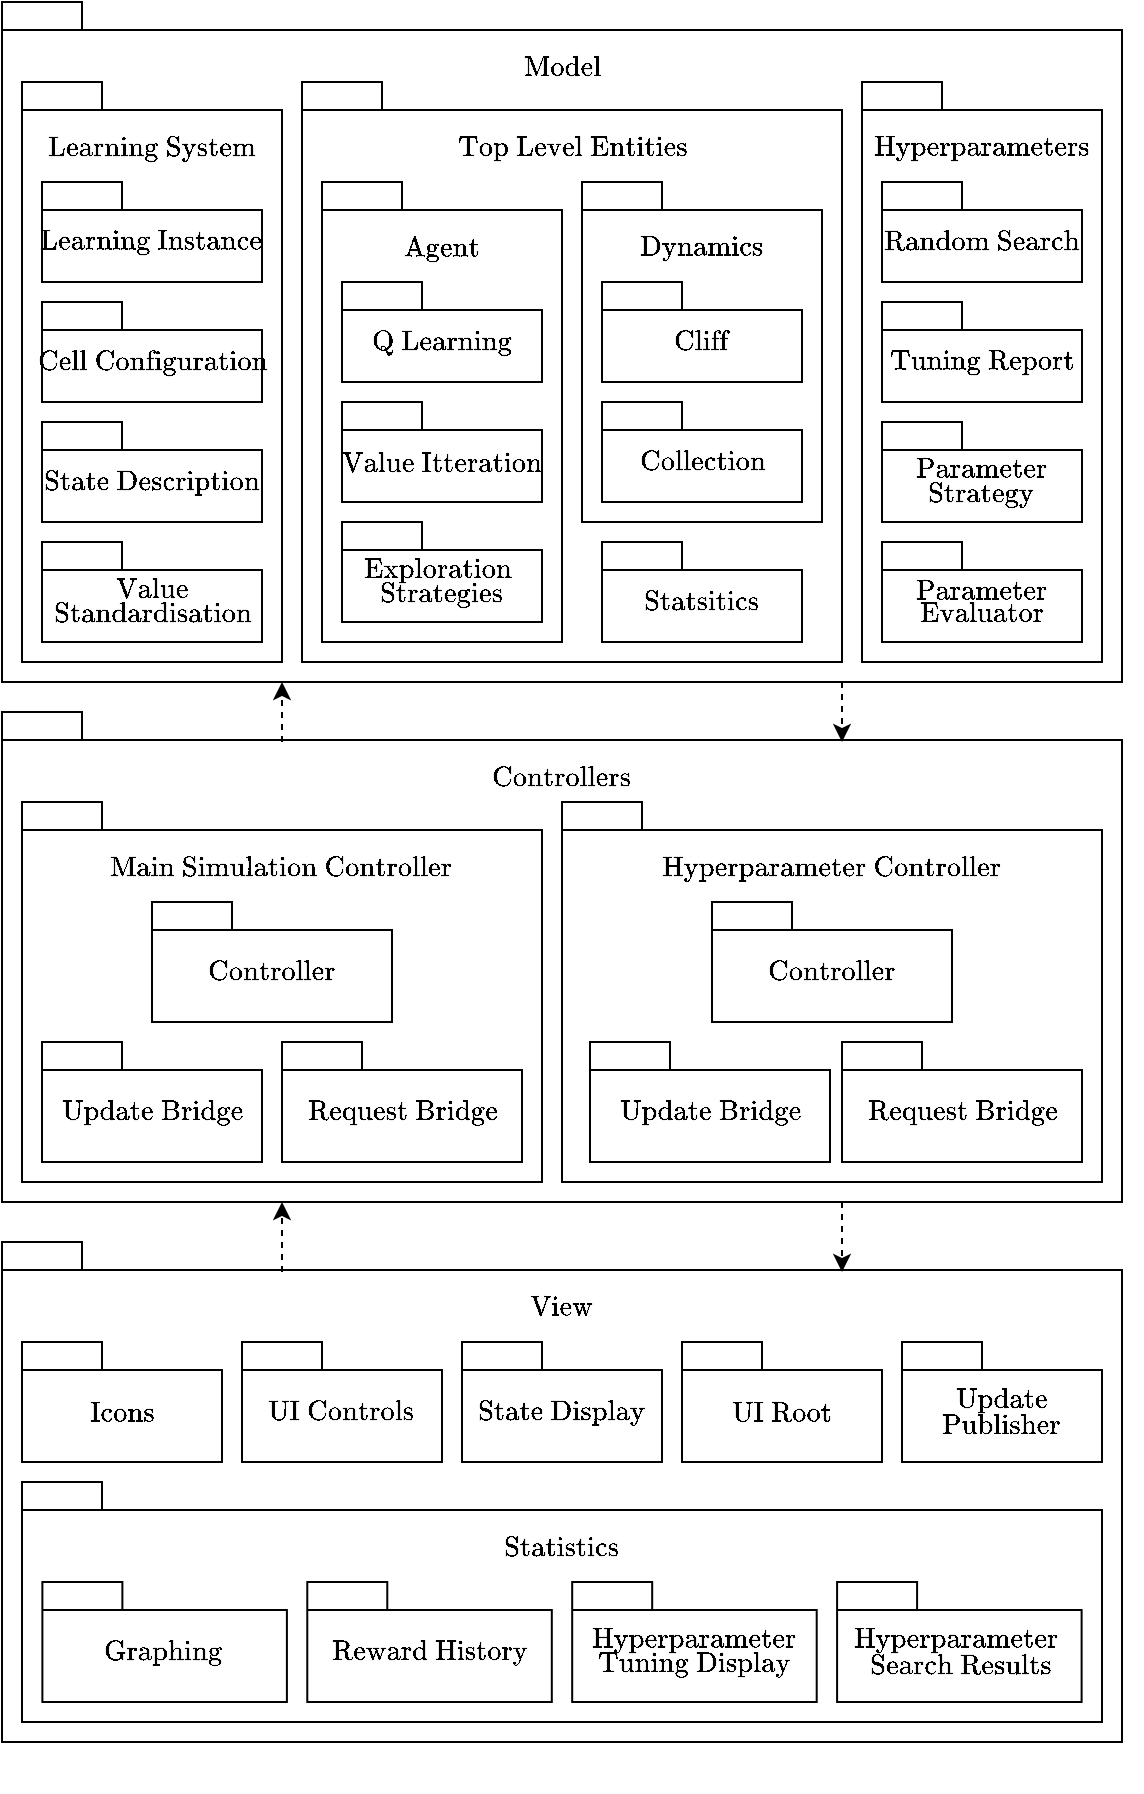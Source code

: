 <mxfile version="24.0.8" type="device">
  <diagram name="Page-1" id="wJGNGlGLGryh5FVE0DV0">
    <mxGraphModel dx="875" dy="435" grid="1" gridSize="10" guides="1" tooltips="1" connect="1" arrows="1" fold="1" page="1" pageScale="1" pageWidth="827" pageHeight="1169" math="1" shadow="0">
      <root>
        <mxCell id="0" />
        <mxCell id="1" parent="0" />
        <mxCell id="5PmK4teZUdxC12lWAF6--23" value="" style="group" vertex="1" connectable="0" parent="1">
          <mxGeometry x="120" y="585" width="570" height="355" as="geometry" />
        </mxCell>
        <mxCell id="Wkk44jnYCchDylwFseUj-6" value="&lt;p style=&quot;line-height: 100%;&quot;&gt;&lt;font style=&quot;font-size: 12px;&quot;&gt;\(\text{Controllers}\)&lt;/font&gt;&lt;/p&gt;" style="shape=folder;fontStyle=1;spacingTop=10;tabWidth=40;tabHeight=14;tabPosition=left;html=1;whiteSpace=wrap;align=center;verticalAlign=top;fontSize=10;" parent="5PmK4teZUdxC12lWAF6--23" vertex="1">
          <mxGeometry width="560" height="245" as="geometry" />
        </mxCell>
        <mxCell id="5PmK4teZUdxC12lWAF6--21" value="" style="group" vertex="1" connectable="0" parent="5PmK4teZUdxC12lWAF6--23">
          <mxGeometry x="280" y="45" width="280" height="210" as="geometry" />
        </mxCell>
        <mxCell id="5PmK4teZUdxC12lWAF6--11" value="&lt;p style=&quot;line-height: 100%;&quot;&gt;&lt;font style=&quot;font-size: 12px;&quot;&gt;\(\text{Hyperparameter Controller}\)&lt;/font&gt;&lt;/p&gt;" style="shape=folder;fontStyle=1;spacingTop=10;tabWidth=40;tabHeight=14;tabPosition=left;html=1;whiteSpace=wrap;align=center;verticalAlign=top;fontSize=10;" vertex="1" parent="5PmK4teZUdxC12lWAF6--21">
          <mxGeometry width="270" height="190" as="geometry" />
        </mxCell>
        <mxCell id="5PmK4teZUdxC12lWAF6--12" value="&lt;p style=&quot;line-height: 100%;&quot;&gt;&lt;span style=&quot;font-size: 12px;&quot;&gt;\(\text{Controller}\)&lt;/span&gt;&lt;br&gt;&lt;/p&gt;" style="shape=folder;fontStyle=1;spacingTop=10;tabWidth=40;tabHeight=14;tabPosition=left;html=1;whiteSpace=wrap;align=center;verticalAlign=middle;fontSize=10;" vertex="1" parent="5PmK4teZUdxC12lWAF6--21">
          <mxGeometry x="74.998" y="50" width="120" height="60" as="geometry" />
        </mxCell>
        <mxCell id="5PmK4teZUdxC12lWAF6--13" value="&lt;p style=&quot;line-height: 100%;&quot;&gt;&lt;span style=&quot;font-size: 12px;&quot;&gt;\(\text{Request Bridge}\)&lt;/span&gt;&lt;br&gt;&lt;/p&gt;" style="shape=folder;fontStyle=1;spacingTop=10;tabWidth=40;tabHeight=14;tabPosition=left;html=1;whiteSpace=wrap;align=center;verticalAlign=middle;fontSize=10;" vertex="1" parent="5PmK4teZUdxC12lWAF6--21">
          <mxGeometry x="140.002" y="120" width="120" height="60" as="geometry" />
        </mxCell>
        <mxCell id="5PmK4teZUdxC12lWAF6--14" value="&lt;p style=&quot;line-height: 100%;&quot;&gt;&lt;span style=&quot;font-size: 12px;&quot;&gt;\(\text{Update Bridge}\)&lt;/span&gt;&lt;br&gt;&lt;/p&gt;" style="shape=folder;fontStyle=1;spacingTop=10;tabWidth=40;tabHeight=14;tabPosition=left;html=1;whiteSpace=wrap;align=center;verticalAlign=middle;fontSize=10;" vertex="1" parent="5PmK4teZUdxC12lWAF6--21">
          <mxGeometry x="13.993" y="120" width="120" height="60" as="geometry" />
        </mxCell>
        <mxCell id="5PmK4teZUdxC12lWAF6--20" value="" style="group" vertex="1" connectable="0" parent="5PmK4teZUdxC12lWAF6--23">
          <mxGeometry y="45" width="570" height="310" as="geometry" />
        </mxCell>
        <mxCell id="5PmK4teZUdxC12lWAF6--16" value="&lt;p style=&quot;line-height: 100%;&quot;&gt;&lt;font style=&quot;font-size: 12px;&quot;&gt;\(\text{Main Simulation Controller}\)&lt;/font&gt;&lt;/p&gt;" style="shape=folder;fontStyle=1;spacingTop=10;tabWidth=40;tabHeight=14;tabPosition=left;html=1;whiteSpace=wrap;align=center;verticalAlign=top;fontSize=10;" vertex="1" parent="5PmK4teZUdxC12lWAF6--20">
          <mxGeometry x="10" width="260" height="190" as="geometry" />
        </mxCell>
        <mxCell id="5PmK4teZUdxC12lWAF6--17" value="&lt;p style=&quot;line-height: 100%;&quot;&gt;&lt;span style=&quot;font-size: 12px;&quot;&gt;\(\text{Controller}\)&lt;/span&gt;&lt;br&gt;&lt;/p&gt;" style="shape=folder;fontStyle=1;spacingTop=10;tabWidth=40;tabHeight=14;tabPosition=left;html=1;whiteSpace=wrap;align=center;verticalAlign=middle;fontSize=10;" vertex="1" parent="5PmK4teZUdxC12lWAF6--20">
          <mxGeometry x="74.998" y="50" width="120" height="60" as="geometry" />
        </mxCell>
        <mxCell id="5PmK4teZUdxC12lWAF6--18" value="&lt;p style=&quot;line-height: 100%;&quot;&gt;&lt;span style=&quot;font-size: 12px;&quot;&gt;\(\text{Request Bridge}\)&lt;/span&gt;&lt;br&gt;&lt;/p&gt;" style="shape=folder;fontStyle=1;spacingTop=10;tabWidth=40;tabHeight=14;tabPosition=left;html=1;whiteSpace=wrap;align=center;verticalAlign=middle;fontSize=10;" vertex="1" parent="5PmK4teZUdxC12lWAF6--20">
          <mxGeometry x="140.002" y="120" width="120" height="60" as="geometry" />
        </mxCell>
        <mxCell id="5PmK4teZUdxC12lWAF6--19" value="&lt;p style=&quot;line-height: 100%;&quot;&gt;&lt;span style=&quot;font-size: 12px;&quot;&gt;\(\text{Update Bridge}\)&lt;/span&gt;&lt;br&gt;&lt;/p&gt;" style="shape=folder;fontStyle=1;spacingTop=10;tabWidth=40;tabHeight=14;tabPosition=left;html=1;whiteSpace=wrap;align=center;verticalAlign=middle;fontSize=10;" vertex="1" parent="5PmK4teZUdxC12lWAF6--20">
          <mxGeometry x="20" y="120" width="110" height="60" as="geometry" />
        </mxCell>
        <mxCell id="5PmK4teZUdxC12lWAF6--28" value="" style="rounded=0;whiteSpace=wrap;html=1;fillColor=none;strokeColor=none;" vertex="1" parent="5PmK4teZUdxC12lWAF6--23">
          <mxGeometry y="15" width="560" height="225" as="geometry" />
        </mxCell>
        <mxCell id="Wkk44jnYCchDylwFseUj-5" value="&lt;p style=&quot;line-height: 100%;&quot;&gt;&lt;font style=&quot;font-size: 12px;&quot;&gt;\(\text{Model}\)&lt;/font&gt;&lt;/p&gt;" style="shape=folder;fontStyle=1;spacingTop=10;tabWidth=40;tabHeight=14;tabPosition=left;html=1;whiteSpace=wrap;align=center;verticalAlign=top;fontSize=10;" parent="1" vertex="1">
          <mxGeometry x="120" y="230" width="560" height="340" as="geometry" />
        </mxCell>
        <mxCell id="5PmK4teZUdxC12lWAF6--5" value="" style="group" vertex="1" connectable="0" parent="1">
          <mxGeometry x="120" y="850" width="560" height="275" as="geometry" />
        </mxCell>
        <mxCell id="5PmK4teZUdxC12lWAF6--27" value="" style="rounded=0;whiteSpace=wrap;html=1;fillColor=none;strokeColor=none;" vertex="1" parent="5PmK4teZUdxC12lWAF6--5">
          <mxGeometry y="15" width="560" height="260" as="geometry" />
        </mxCell>
        <mxCell id="Wkk44jnYCchDylwFseUj-2" value="&lt;p style=&quot;line-height: 100%;&quot;&gt;&lt;font style=&quot;font-size: 12px;&quot;&gt;\(\text{View}\)&lt;/font&gt;&lt;/p&gt;" style="shape=folder;fontStyle=1;spacingTop=10;tabWidth=40;tabHeight=14;tabPosition=left;html=1;whiteSpace=wrap;align=center;verticalAlign=top;fontSize=10;" parent="5PmK4teZUdxC12lWAF6--5" vertex="1">
          <mxGeometry width="560" height="250" as="geometry" />
        </mxCell>
        <mxCell id="Wkk44jnYCchDylwFseUj-7" value="&lt;p style=&quot;line-height: 100%;&quot;&gt;&lt;font style=&quot;font-size: 12px;&quot;&gt;\(\text{UI Controls}\)&lt;/font&gt;&lt;/p&gt;" style="shape=folder;fontStyle=1;spacingTop=10;tabWidth=40;tabHeight=14;tabPosition=left;html=1;whiteSpace=wrap;align=center;verticalAlign=middle;fontSize=10;" parent="5PmK4teZUdxC12lWAF6--5" vertex="1">
          <mxGeometry x="120" y="50" width="100" height="60" as="geometry" />
        </mxCell>
        <mxCell id="Wkk44jnYCchDylwFseUj-8" value="&lt;p style=&quot;line-height: 100%;&quot;&gt;&lt;font style=&quot;font-size: 12px;&quot;&gt;\(\text{Icons}\)&lt;/font&gt;&lt;/p&gt;" style="shape=folder;fontStyle=1;spacingTop=10;tabWidth=40;tabHeight=14;tabPosition=left;html=1;whiteSpace=wrap;align=center;verticalAlign=middle;fontSize=10;" parent="5PmK4teZUdxC12lWAF6--5" vertex="1">
          <mxGeometry x="10" y="50" width="100" height="60" as="geometry" />
        </mxCell>
        <mxCell id="Wkk44jnYCchDylwFseUj-9" value="&lt;p style=&quot;line-height: 100%;&quot;&gt;&lt;font style=&quot;font-size: 12px;&quot;&gt;\(\text{State Display}\)&lt;/font&gt;&lt;/p&gt;" style="shape=folder;fontStyle=1;spacingTop=10;tabWidth=40;tabHeight=14;tabPosition=left;html=1;whiteSpace=wrap;align=center;verticalAlign=middle;fontSize=10;" parent="5PmK4teZUdxC12lWAF6--5" vertex="1">
          <mxGeometry x="230" y="50" width="100" height="60" as="geometry" />
        </mxCell>
        <mxCell id="Wkk44jnYCchDylwFseUj-18" value="&lt;p style=&quot;line-height: 100%;&quot;&gt;&lt;font style=&quot;font-size: 12px;&quot;&gt;\(\text{Update}\)&lt;/font&gt;&lt;span style=&quot;font-size: 12px; background-color: initial;&quot;&gt;\(\text{Publisher}\)&lt;/span&gt;&lt;/p&gt;" style="shape=folder;fontStyle=1;spacingTop=10;tabWidth=40;tabHeight=14;tabPosition=left;html=1;whiteSpace=wrap;align=center;verticalAlign=middle;fontSize=10;" parent="5PmK4teZUdxC12lWAF6--5" vertex="1">
          <mxGeometry x="450" y="50" width="100" height="60" as="geometry" />
        </mxCell>
        <mxCell id="Wkk44jnYCchDylwFseUj-19" value="&lt;p style=&quot;line-height: 100%;&quot;&gt;&lt;font style=&quot;font-size: 12px;&quot;&gt;\(\text{UI Root}\)&lt;/font&gt;&lt;/p&gt;" style="shape=folder;fontStyle=1;spacingTop=10;tabWidth=40;tabHeight=14;tabPosition=left;html=1;whiteSpace=wrap;align=center;verticalAlign=middle;fontSize=10;" parent="5PmK4teZUdxC12lWAF6--5" vertex="1">
          <mxGeometry x="340" y="50" width="100" height="60" as="geometry" />
        </mxCell>
        <mxCell id="5PmK4teZUdxC12lWAF6--4" value="" style="group" vertex="1" connectable="0" parent="5PmK4teZUdxC12lWAF6--5">
          <mxGeometry x="10" y="120" width="540" height="120" as="geometry" />
        </mxCell>
        <mxCell id="Wkk44jnYCchDylwFseUj-11" value="&lt;p style=&quot;line-height: 100%;&quot;&gt;&lt;font style=&quot;font-size: 12px;&quot;&gt;\(\text{Statistics}\)&lt;/font&gt;&lt;/p&gt;" style="shape=folder;fontStyle=1;spacingTop=10;tabWidth=40;tabHeight=14;tabPosition=left;html=1;whiteSpace=wrap;align=center;verticalAlign=top;fontSize=10;container=0;" parent="5PmK4teZUdxC12lWAF6--4" vertex="1">
          <mxGeometry width="540" height="120" as="geometry" />
        </mxCell>
        <mxCell id="Wkk44jnYCchDylwFseUj-10" value="&lt;p style=&quot;line-height: 100%;&quot;&gt;&lt;font style=&quot;font-size: 12px;&quot;&gt;\(\text{Reward History}\)&lt;/font&gt;&lt;/p&gt;" style="shape=folder;fontStyle=1;spacingTop=10;tabWidth=40;tabHeight=14;tabPosition=left;html=1;whiteSpace=wrap;align=center;verticalAlign=middle;fontSize=10;container=0;" parent="5PmK4teZUdxC12lWAF6--4" vertex="1">
          <mxGeometry x="142.642" y="50" width="122.264" height="60" as="geometry" />
        </mxCell>
        <mxCell id="Wkk44jnYCchDylwFseUj-12" value="&lt;p style=&quot;line-height: 100%;&quot;&gt;&lt;font style=&quot;font-size: 12px;&quot;&gt;\(\text{Hyperparameter}\)&lt;/font&gt;&lt;span style=&quot;background-color: initial; font-size: 12px;&quot;&gt;\(\text{Tuning Display}\)&lt;/span&gt;&lt;br&gt;&lt;/p&gt;" style="shape=folder;fontStyle=1;spacingTop=10;tabWidth=40;tabHeight=14;tabPosition=left;html=1;whiteSpace=wrap;align=center;verticalAlign=middle;fontSize=10;container=0;" parent="5PmK4teZUdxC12lWAF6--4" vertex="1">
          <mxGeometry x="275.093" y="50" width="122.264" height="60" as="geometry" />
        </mxCell>
        <mxCell id="Wkk44jnYCchDylwFseUj-14" value="&lt;p style=&quot;line-height: 100%;&quot;&gt;&lt;font style=&quot;font-size: 12px;&quot;&gt;\(\text{Hyperparameter}\)&amp;nbsp;&lt;/font&gt;&lt;span style=&quot;background-color: initial;&quot;&gt;&lt;span style=&quot;font-size: 12px;&quot;&gt;\(\text{Search Results}\)&lt;/span&gt;&lt;/span&gt;&lt;/p&gt;" style="shape=folder;fontStyle=1;spacingTop=10;tabWidth=40;tabHeight=14;tabPosition=left;html=1;whiteSpace=wrap;align=center;verticalAlign=middle;fontSize=10;container=0;" parent="5PmK4teZUdxC12lWAF6--4" vertex="1">
          <mxGeometry x="407.547" y="50" width="122.264" height="60" as="geometry" />
        </mxCell>
        <mxCell id="Wkk44jnYCchDylwFseUj-15" value="&lt;p style=&quot;line-height: 100%;&quot;&gt;&lt;font style=&quot;font-size: 12px;&quot;&gt;\(\text{Graphing}\)&lt;/font&gt;&lt;/p&gt;" style="shape=folder;fontStyle=1;spacingTop=10;tabWidth=40;tabHeight=14;tabPosition=left;html=1;whiteSpace=wrap;align=center;verticalAlign=middle;fontSize=10;container=0;" parent="5PmK4teZUdxC12lWAF6--4" vertex="1">
          <mxGeometry x="10.189" y="50" width="122.264" height="60" as="geometry" />
        </mxCell>
        <mxCell id="5PmK4teZUdxC12lWAF6--24" value="" style="endArrow=classic;html=1;rounded=0;dashed=1;entryX=0.25;entryY=1;entryDx=0;entryDy=0;entryPerimeter=0;exitX=0.25;exitY=0;exitDx=0;exitDy=0;" edge="1" parent="1" source="5PmK4teZUdxC12lWAF6--27" target="Wkk44jnYCchDylwFseUj-6">
          <mxGeometry width="50" height="50" relative="1" as="geometry">
            <mxPoint x="195" y="890" as="sourcePoint" />
            <mxPoint x="400" y="810" as="targetPoint" />
          </mxGeometry>
        </mxCell>
        <mxCell id="5PmK4teZUdxC12lWAF6--25" value="" style="endArrow=classic;html=1;rounded=0;dashed=1;exitX=0.75;exitY=1;exitDx=0;exitDy=0;exitPerimeter=0;entryX=0.75;entryY=0;entryDx=0;entryDy=0;" edge="1" parent="1" source="Wkk44jnYCchDylwFseUj-6" target="5PmK4teZUdxC12lWAF6--27">
          <mxGeometry width="50" height="50" relative="1" as="geometry">
            <mxPoint x="206" y="875" as="sourcePoint" />
            <mxPoint x="205" y="830" as="targetPoint" />
          </mxGeometry>
        </mxCell>
        <mxCell id="5PmK4teZUdxC12lWAF6--29" value="" style="endArrow=classic;html=1;rounded=0;dashed=1;entryX=0.25;entryY=1;entryDx=0;entryDy=0;entryPerimeter=0;exitX=0.25;exitY=0;exitDx=0;exitDy=0;" edge="1" parent="1" source="5PmK4teZUdxC12lWAF6--28" target="Wkk44jnYCchDylwFseUj-5">
          <mxGeometry width="50" height="50" relative="1" as="geometry">
            <mxPoint x="320" y="850" as="sourcePoint" />
            <mxPoint x="270" y="840" as="targetPoint" />
          </mxGeometry>
        </mxCell>
        <mxCell id="5PmK4teZUdxC12lWAF6--30" value="" style="endArrow=classic;html=1;rounded=0;dashed=1;exitX=0.75;exitY=1;exitDx=0;exitDy=0;exitPerimeter=0;entryX=0.75;entryY=0;entryDx=0;entryDy=0;" edge="1" parent="1" source="Wkk44jnYCchDylwFseUj-5" target="5PmK4teZUdxC12lWAF6--28">
          <mxGeometry width="50" height="50" relative="1" as="geometry">
            <mxPoint x="550" y="840" as="sourcePoint" />
            <mxPoint x="550" y="875" as="targetPoint" />
          </mxGeometry>
        </mxCell>
        <mxCell id="5PmK4teZUdxC12lWAF6--46" value="" style="group" vertex="1" connectable="0" parent="1">
          <mxGeometry x="270" y="270" width="270" height="290" as="geometry" />
        </mxCell>
        <mxCell id="5PmK4teZUdxC12lWAF6--45" value="&lt;p style=&quot;line-height: 100%;&quot;&gt;&lt;font style=&quot;font-size: 12px;&quot;&gt;\(\text{Top Level Entities}\)&lt;/font&gt;&lt;/p&gt;" style="shape=folder;fontStyle=1;spacingTop=10;tabWidth=40;tabHeight=14;tabPosition=left;html=1;whiteSpace=wrap;align=center;verticalAlign=top;fontSize=10;" vertex="1" parent="5PmK4teZUdxC12lWAF6--46">
          <mxGeometry width="270" height="290" as="geometry" />
        </mxCell>
        <mxCell id="5PmK4teZUdxC12lWAF6--37" value="&lt;p style=&quot;line-height: 100%;&quot;&gt;&lt;font style=&quot;font-size: 12px;&quot;&gt;\(\text{Agent}\)&lt;/font&gt;&lt;/p&gt;" style="shape=folder;fontStyle=1;spacingTop=10;tabWidth=40;tabHeight=14;tabPosition=left;html=1;whiteSpace=wrap;align=center;verticalAlign=top;fontSize=10;" vertex="1" parent="5PmK4teZUdxC12lWAF6--46">
          <mxGeometry x="10" y="50" width="120" height="230" as="geometry" />
        </mxCell>
        <mxCell id="5PmK4teZUdxC12lWAF6--38" value="&lt;p style=&quot;line-height: 100%;&quot;&gt;&lt;font style=&quot;font-size: 12px;&quot;&gt;\(\text{Dynamics}\)&lt;/font&gt;&lt;/p&gt;" style="shape=folder;fontStyle=1;spacingTop=10;tabWidth=40;tabHeight=14;tabPosition=left;html=1;whiteSpace=wrap;align=center;verticalAlign=top;fontSize=10;" vertex="1" parent="5PmK4teZUdxC12lWAF6--46">
          <mxGeometry x="140" y="50" width="120" height="170" as="geometry" />
        </mxCell>
        <mxCell id="5PmK4teZUdxC12lWAF6--39" value="&lt;p style=&quot;line-height: 100%;&quot;&gt;&lt;font style=&quot;font-size: 12px;&quot;&gt;\(\text{Q Learning}\)&lt;/font&gt;&lt;/p&gt;" style="shape=folder;fontStyle=1;spacingTop=10;tabWidth=40;tabHeight=14;tabPosition=left;html=1;whiteSpace=wrap;align=center;verticalAlign=middle;fontSize=10;" vertex="1" parent="5PmK4teZUdxC12lWAF6--46">
          <mxGeometry x="20" y="100" width="100" height="50" as="geometry" />
        </mxCell>
        <mxCell id="5PmK4teZUdxC12lWAF6--40" value="&lt;p style=&quot;line-height: 100%;&quot;&gt;&lt;font style=&quot;font-size: 12px;&quot;&gt;\(\text{Value Itteration}\)&lt;/font&gt;&lt;/p&gt;" style="shape=folder;fontStyle=1;spacingTop=10;tabWidth=40;tabHeight=14;tabPosition=left;html=1;whiteSpace=wrap;align=center;verticalAlign=middle;fontSize=10;" vertex="1" parent="5PmK4teZUdxC12lWAF6--46">
          <mxGeometry x="20" y="160" width="100" height="50" as="geometry" />
        </mxCell>
        <mxCell id="5PmK4teZUdxC12lWAF6--41" value="&lt;p style=&quot;line-height: 100%;&quot;&gt;&lt;font style=&quot;font-size: 12px;&quot;&gt;\(\text{Exploration }\)&lt;/font&gt;&lt;span style=&quot;background-color: initial;&quot;&gt;&lt;span style=&quot;font-size: 12px;&quot;&gt;\(\text{Strategies}\)&lt;/span&gt;&lt;/span&gt;&lt;/p&gt;" style="shape=folder;fontStyle=1;spacingTop=10;tabWidth=40;tabHeight=14;tabPosition=left;html=1;whiteSpace=wrap;align=center;verticalAlign=middle;fontSize=10;" vertex="1" parent="5PmK4teZUdxC12lWAF6--46">
          <mxGeometry x="20" y="220" width="100" height="50" as="geometry" />
        </mxCell>
        <mxCell id="5PmK4teZUdxC12lWAF6--42" value="&lt;p style=&quot;line-height: 100%;&quot;&gt;&lt;font style=&quot;font-size: 12px;&quot;&gt;\(\text{Cliff}\)&lt;/font&gt;&lt;/p&gt;" style="shape=folder;fontStyle=1;spacingTop=10;tabWidth=40;tabHeight=14;tabPosition=left;html=1;whiteSpace=wrap;align=center;verticalAlign=middle;fontSize=10;" vertex="1" parent="5PmK4teZUdxC12lWAF6--46">
          <mxGeometry x="150" y="100" width="100" height="50" as="geometry" />
        </mxCell>
        <mxCell id="5PmK4teZUdxC12lWAF6--43" value="&lt;p style=&quot;line-height: 100%;&quot;&gt;&lt;font style=&quot;font-size: 12px;&quot;&gt;\(\text{Statsitics}\)&lt;/font&gt;&lt;/p&gt;" style="shape=folder;fontStyle=1;spacingTop=10;tabWidth=40;tabHeight=14;tabPosition=left;html=1;whiteSpace=wrap;align=center;verticalAlign=middle;fontSize=10;" vertex="1" parent="5PmK4teZUdxC12lWAF6--46">
          <mxGeometry x="150" y="230" width="100" height="50" as="geometry" />
        </mxCell>
        <mxCell id="5PmK4teZUdxC12lWAF6--44" value="&lt;p style=&quot;line-height: 100%;&quot;&gt;&lt;font style=&quot;font-size: 12px;&quot;&gt;\(\text{Collection}\)&lt;/font&gt;&lt;/p&gt;" style="shape=folder;fontStyle=1;spacingTop=10;tabWidth=40;tabHeight=14;tabPosition=left;html=1;whiteSpace=wrap;align=center;verticalAlign=middle;fontSize=10;" vertex="1" parent="5PmK4teZUdxC12lWAF6--46">
          <mxGeometry x="150" y="160" width="100" height="50" as="geometry" />
        </mxCell>
        <mxCell id="5PmK4teZUdxC12lWAF6--57" value="&lt;p style=&quot;line-height: 100%;&quot;&gt;&lt;font style=&quot;font-size: 12px;&quot;&gt;\(\text{Learning System}\)&lt;/font&gt;&lt;/p&gt;" style="shape=folder;fontStyle=1;spacingTop=10;tabWidth=40;tabHeight=14;tabPosition=left;html=1;whiteSpace=wrap;align=center;verticalAlign=top;fontSize=10;" vertex="1" parent="1">
          <mxGeometry x="130" y="270" width="130" height="290" as="geometry" />
        </mxCell>
        <mxCell id="5PmK4teZUdxC12lWAF6--58" value="&lt;p style=&quot;line-height: 100%;&quot;&gt;&lt;font style=&quot;font-size: 12px;&quot;&gt;\(\text{Hyperparameters}\)&lt;/font&gt;&lt;/p&gt;" style="shape=folder;fontStyle=1;spacingTop=10;tabWidth=40;tabHeight=14;tabPosition=left;html=1;whiteSpace=wrap;align=center;verticalAlign=top;fontSize=10;" vertex="1" parent="1">
          <mxGeometry x="550" y="270" width="120" height="290" as="geometry" />
        </mxCell>
        <mxCell id="5PmK4teZUdxC12lWAF6--59" value="&lt;p style=&quot;line-height: 100%;&quot;&gt;&lt;font style=&quot;font-size: 12px;&quot;&gt;\(\text{Learning Instance}\)&lt;/font&gt;&lt;/p&gt;" style="shape=folder;fontStyle=1;spacingTop=10;tabWidth=40;tabHeight=14;tabPosition=left;html=1;whiteSpace=wrap;align=center;verticalAlign=middle;fontSize=10;" vertex="1" parent="1">
          <mxGeometry x="140" y="320" width="110" height="50" as="geometry" />
        </mxCell>
        <mxCell id="5PmK4teZUdxC12lWAF6--60" value="&lt;p style=&quot;line-height: 100%;&quot;&gt;&lt;font style=&quot;font-size: 12px;&quot;&gt;\(\text{Cell Configuration}\)&lt;/font&gt;&lt;/p&gt;" style="shape=folder;fontStyle=1;spacingTop=10;tabWidth=40;tabHeight=14;tabPosition=left;html=1;whiteSpace=wrap;align=center;verticalAlign=middle;fontSize=10;" vertex="1" parent="1">
          <mxGeometry x="140" y="380" width="110" height="50" as="geometry" />
        </mxCell>
        <mxCell id="5PmK4teZUdxC12lWAF6--61" value="&lt;p style=&quot;line-height: 100%;&quot;&gt;&lt;font style=&quot;font-size: 12px;&quot;&gt;\(\text{State Description}\)&lt;/font&gt;&lt;/p&gt;" style="shape=folder;fontStyle=1;spacingTop=10;tabWidth=40;tabHeight=14;tabPosition=left;html=1;whiteSpace=wrap;align=center;verticalAlign=middle;fontSize=10;" vertex="1" parent="1">
          <mxGeometry x="140" y="440" width="110" height="50" as="geometry" />
        </mxCell>
        <mxCell id="5PmK4teZUdxC12lWAF6--62" value="&lt;p style=&quot;line-height: 100%;&quot;&gt;&lt;font style=&quot;font-size: 12px;&quot;&gt;\(\text{Value}\)&lt;/font&gt;&lt;span style=&quot;background-color: initial;&quot;&gt;&lt;span style=&quot;font-size: 12px;&quot;&gt;\(\text{Standardisation}\)&lt;/span&gt;&lt;/span&gt;&lt;br&gt;&lt;/p&gt;" style="shape=folder;fontStyle=1;spacingTop=10;tabWidth=40;tabHeight=14;tabPosition=left;html=1;whiteSpace=wrap;align=center;verticalAlign=middle;fontSize=10;" vertex="1" parent="1">
          <mxGeometry x="140" y="500" width="110" height="50" as="geometry" />
        </mxCell>
        <mxCell id="5PmK4teZUdxC12lWAF6--63" value="&lt;p style=&quot;line-height: 100%;&quot;&gt;&lt;font style=&quot;font-size: 12px;&quot;&gt;\(\text{Random Search}\)&lt;/font&gt;&lt;/p&gt;" style="shape=folder;fontStyle=1;spacingTop=10;tabWidth=40;tabHeight=14;tabPosition=left;html=1;whiteSpace=wrap;align=center;verticalAlign=middle;fontSize=10;" vertex="1" parent="1">
          <mxGeometry x="560" y="320" width="100" height="50" as="geometry" />
        </mxCell>
        <mxCell id="5PmK4teZUdxC12lWAF6--64" value="&lt;p style=&quot;line-height: 100%;&quot;&gt;&lt;font style=&quot;font-size: 12px;&quot;&gt;\(\text{Tuning Report}\)&lt;/font&gt;&lt;/p&gt;" style="shape=folder;fontStyle=1;spacingTop=10;tabWidth=40;tabHeight=14;tabPosition=left;html=1;whiteSpace=wrap;align=center;verticalAlign=middle;fontSize=10;" vertex="1" parent="1">
          <mxGeometry x="560" y="380" width="100" height="50" as="geometry" />
        </mxCell>
        <mxCell id="5PmK4teZUdxC12lWAF6--65" value="&lt;p style=&quot;line-height: 100%;&quot;&gt;&lt;font style=&quot;font-size: 12px;&quot;&gt;\(\text{Parameter}\)&lt;/font&gt;&lt;span style=&quot;font-size: 12px; background-color: initial;&quot;&gt;\(\text{Strategy}\)&lt;/span&gt;&lt;/p&gt;" style="shape=folder;fontStyle=1;spacingTop=10;tabWidth=40;tabHeight=14;tabPosition=left;html=1;whiteSpace=wrap;align=center;verticalAlign=middle;fontSize=10;" vertex="1" parent="1">
          <mxGeometry x="560" y="440" width="100" height="50" as="geometry" />
        </mxCell>
        <mxCell id="5PmK4teZUdxC12lWAF6--66" value="&lt;p style=&quot;line-height: 100%;&quot;&gt;&lt;font style=&quot;font-size: 12px;&quot;&gt;\(\text{Parameter}\)&lt;/font&gt;&lt;span style=&quot;background-color: initial;&quot;&gt;&lt;span style=&quot;font-size: 12px;&quot;&gt;\(\text{Evaluator}\)&lt;/span&gt;&lt;/span&gt;&lt;/p&gt;" style="shape=folder;fontStyle=1;spacingTop=10;tabWidth=40;tabHeight=14;tabPosition=left;html=1;whiteSpace=wrap;align=center;verticalAlign=middle;fontSize=10;" vertex="1" parent="1">
          <mxGeometry x="560" y="500" width="100" height="50" as="geometry" />
        </mxCell>
      </root>
    </mxGraphModel>
  </diagram>
</mxfile>
